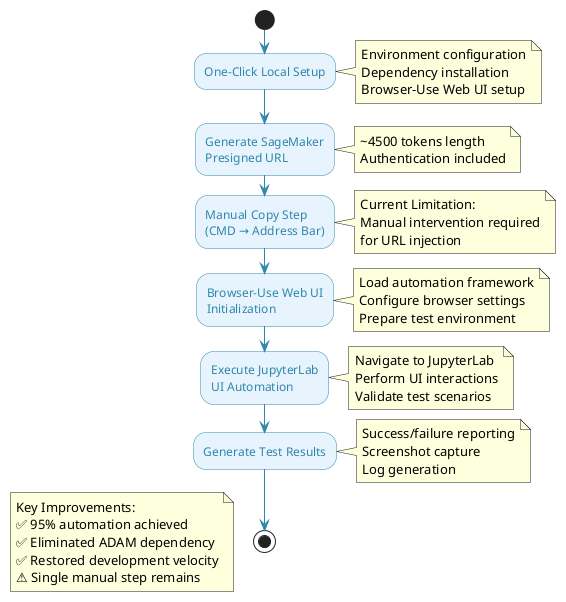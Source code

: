 @startuml Detailed Solution Workflow

skinparam backgroundColor #FFFFFF
skinparam activity {
    BackgroundColor #E8F4FD
    BorderColor #2E86AB
    FontColor #2E86AB
}

skinparam arrow {
    Color #2E86AB
    FontColor #2E86AB
}

start

:One-Click Local Setup;
note right
Environment configuration
Dependency installation
Browser-Use Web UI setup
end note

:Generate SageMaker\nPresigned URL;
note right
~4500 tokens length
Authentication included
end note

:Manual Copy Step\n(CMD → Address Bar);
note right
Current Limitation:
Manual intervention required
for URL injection
end note

:Browser-Use Web UI\nInitialization;
note right
Load automation framework
Configure browser settings
Prepare test environment
end note

:Execute JupyterLab\nUI Automation;
note right
Navigate to JupyterLab
Perform UI interactions
Validate test scenarios
end note

:Generate Test Results;
note right
Success/failure reporting
Screenshot capture
Log generation
end note

stop

floating note left
Key Improvements:
✅ 95% automation achieved
✅ Eliminated ADAM dependency
✅ Restored development velocity
⚠️ Single manual step remains
end note

@enduml
